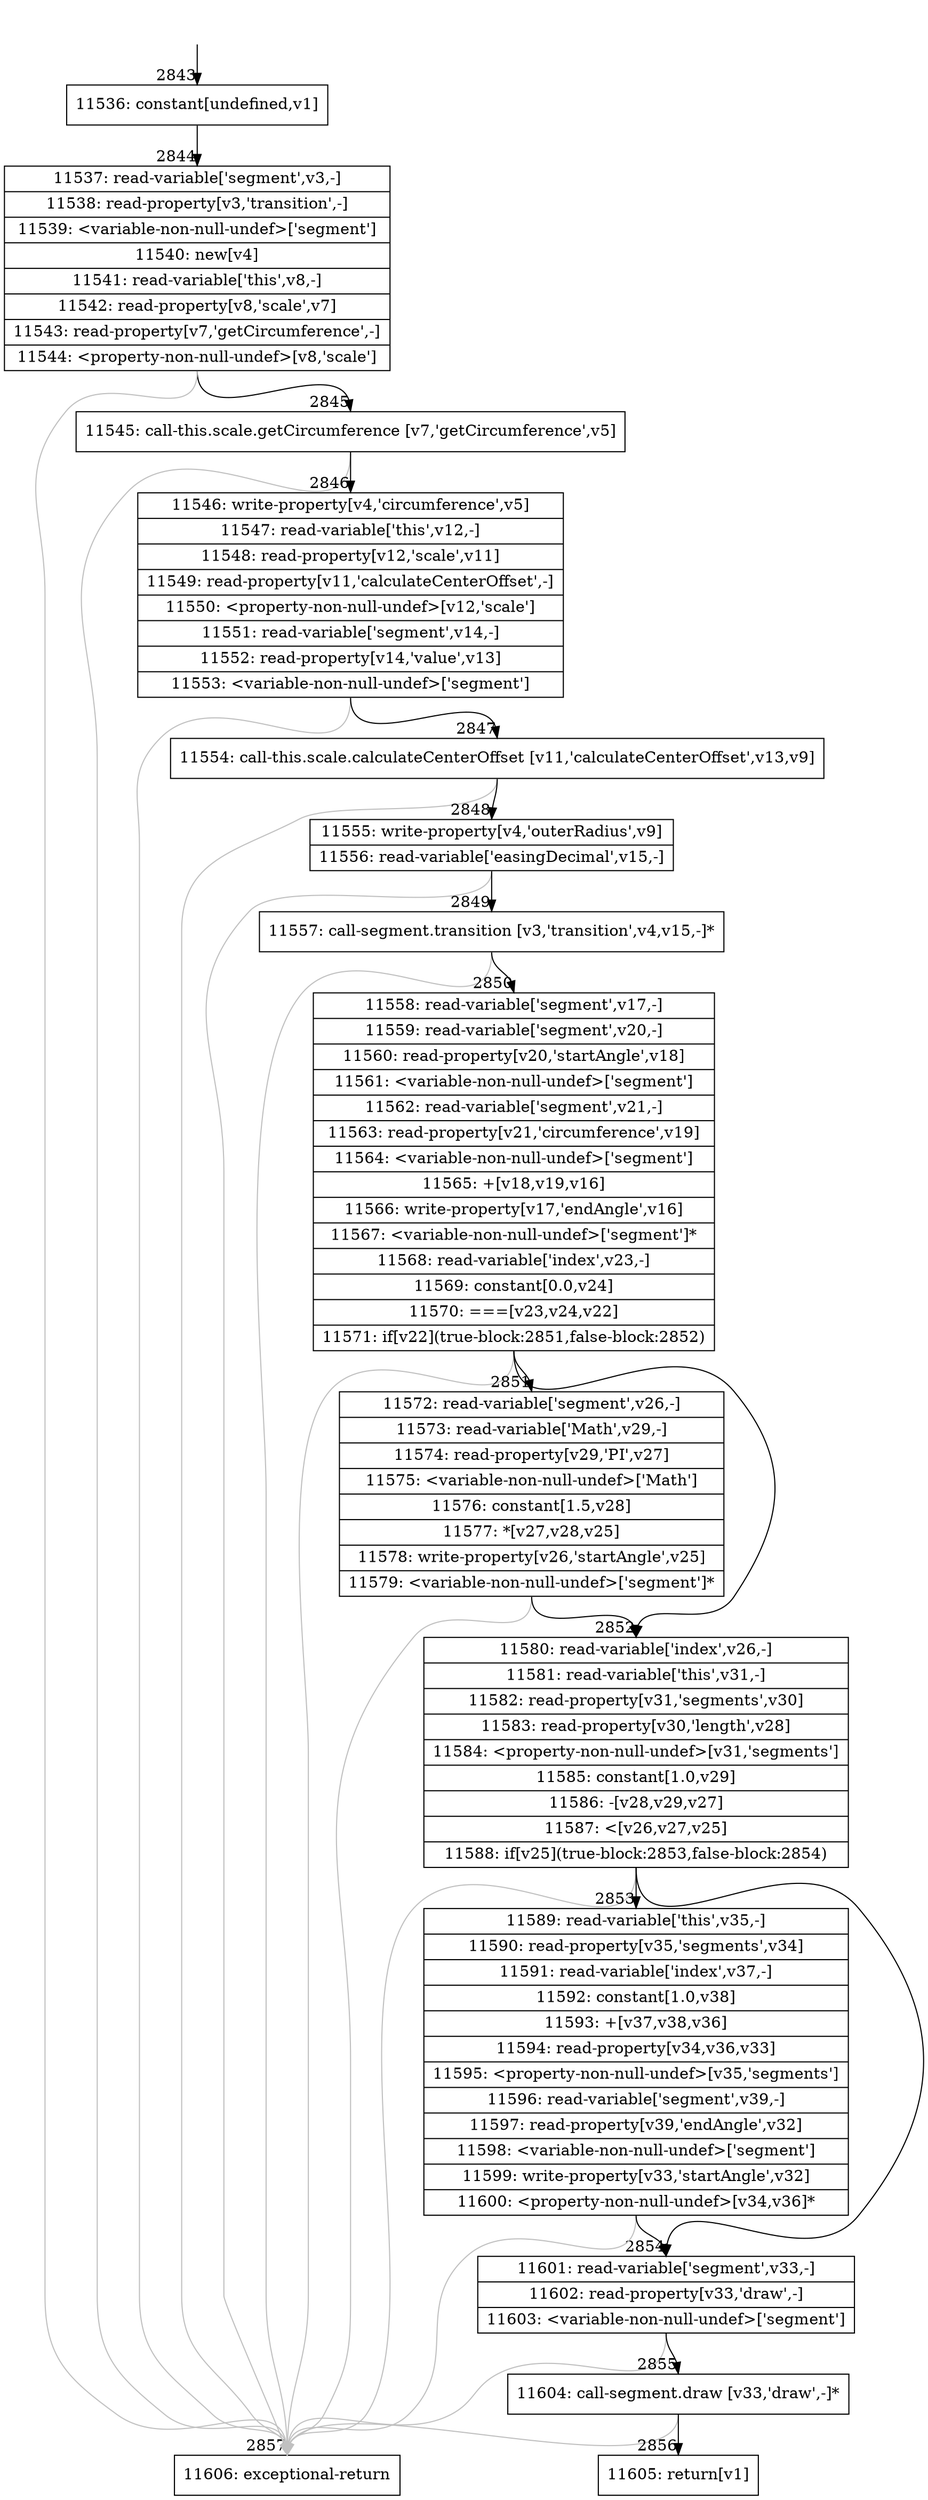 digraph {
rankdir="TD"
BB_entry270[shape=none,label=""];
BB_entry270 -> BB2843 [tailport=s, headport=n, headlabel="    2843"]
BB2843 [shape=record label="{11536: constant[undefined,v1]}" ] 
BB2843 -> BB2844 [tailport=s, headport=n, headlabel="      2844"]
BB2844 [shape=record label="{11537: read-variable['segment',v3,-]|11538: read-property[v3,'transition',-]|11539: \<variable-non-null-undef\>['segment']|11540: new[v4]|11541: read-variable['this',v8,-]|11542: read-property[v8,'scale',v7]|11543: read-property[v7,'getCircumference',-]|11544: \<property-non-null-undef\>[v8,'scale']}" ] 
BB2844 -> BB2845 [tailport=s, headport=n, headlabel="      2845"]
BB2844 -> BB2857 [tailport=s, headport=n, color=gray, headlabel="      2857"]
BB2845 [shape=record label="{11545: call-this.scale.getCircumference [v7,'getCircumference',v5]}" ] 
BB2845 -> BB2846 [tailport=s, headport=n, headlabel="      2846"]
BB2845 -> BB2857 [tailport=s, headport=n, color=gray]
BB2846 [shape=record label="{11546: write-property[v4,'circumference',v5]|11547: read-variable['this',v12,-]|11548: read-property[v12,'scale',v11]|11549: read-property[v11,'calculateCenterOffset',-]|11550: \<property-non-null-undef\>[v12,'scale']|11551: read-variable['segment',v14,-]|11552: read-property[v14,'value',v13]|11553: \<variable-non-null-undef\>['segment']}" ] 
BB2846 -> BB2847 [tailport=s, headport=n, headlabel="      2847"]
BB2846 -> BB2857 [tailport=s, headport=n, color=gray]
BB2847 [shape=record label="{11554: call-this.scale.calculateCenterOffset [v11,'calculateCenterOffset',v13,v9]}" ] 
BB2847 -> BB2848 [tailport=s, headport=n, headlabel="      2848"]
BB2847 -> BB2857 [tailport=s, headport=n, color=gray]
BB2848 [shape=record label="{11555: write-property[v4,'outerRadius',v9]|11556: read-variable['easingDecimal',v15,-]}" ] 
BB2848 -> BB2849 [tailport=s, headport=n, headlabel="      2849"]
BB2848 -> BB2857 [tailport=s, headport=n, color=gray]
BB2849 [shape=record label="{11557: call-segment.transition [v3,'transition',v4,v15,-]*}" ] 
BB2849 -> BB2850 [tailport=s, headport=n, headlabel="      2850"]
BB2849 -> BB2857 [tailport=s, headport=n, color=gray]
BB2850 [shape=record label="{11558: read-variable['segment',v17,-]|11559: read-variable['segment',v20,-]|11560: read-property[v20,'startAngle',v18]|11561: \<variable-non-null-undef\>['segment']|11562: read-variable['segment',v21,-]|11563: read-property[v21,'circumference',v19]|11564: \<variable-non-null-undef\>['segment']|11565: +[v18,v19,v16]|11566: write-property[v17,'endAngle',v16]|11567: \<variable-non-null-undef\>['segment']*|11568: read-variable['index',v23,-]|11569: constant[0.0,v24]|11570: ===[v23,v24,v22]|11571: if[v22](true-block:2851,false-block:2852)}" ] 
BB2850 -> BB2851 [tailport=s, headport=n, headlabel="      2851"]
BB2850 -> BB2852 [tailport=s, headport=n, headlabel="      2852"]
BB2850 -> BB2857 [tailport=s, headport=n, color=gray]
BB2851 [shape=record label="{11572: read-variable['segment',v26,-]|11573: read-variable['Math',v29,-]|11574: read-property[v29,'PI',v27]|11575: \<variable-non-null-undef\>['Math']|11576: constant[1.5,v28]|11577: *[v27,v28,v25]|11578: write-property[v26,'startAngle',v25]|11579: \<variable-non-null-undef\>['segment']*}" ] 
BB2851 -> BB2852 [tailport=s, headport=n]
BB2851 -> BB2857 [tailport=s, headport=n, color=gray]
BB2852 [shape=record label="{11580: read-variable['index',v26,-]|11581: read-variable['this',v31,-]|11582: read-property[v31,'segments',v30]|11583: read-property[v30,'length',v28]|11584: \<property-non-null-undef\>[v31,'segments']|11585: constant[1.0,v29]|11586: -[v28,v29,v27]|11587: \<[v26,v27,v25]|11588: if[v25](true-block:2853,false-block:2854)}" ] 
BB2852 -> BB2853 [tailport=s, headport=n, headlabel="      2853"]
BB2852 -> BB2854 [tailport=s, headport=n, headlabel="      2854"]
BB2852 -> BB2857 [tailport=s, headport=n, color=gray]
BB2853 [shape=record label="{11589: read-variable['this',v35,-]|11590: read-property[v35,'segments',v34]|11591: read-variable['index',v37,-]|11592: constant[1.0,v38]|11593: +[v37,v38,v36]|11594: read-property[v34,v36,v33]|11595: \<property-non-null-undef\>[v35,'segments']|11596: read-variable['segment',v39,-]|11597: read-property[v39,'endAngle',v32]|11598: \<variable-non-null-undef\>['segment']|11599: write-property[v33,'startAngle',v32]|11600: \<property-non-null-undef\>[v34,v36]*}" ] 
BB2853 -> BB2854 [tailport=s, headport=n]
BB2853 -> BB2857 [tailport=s, headport=n, color=gray]
BB2854 [shape=record label="{11601: read-variable['segment',v33,-]|11602: read-property[v33,'draw',-]|11603: \<variable-non-null-undef\>['segment']}" ] 
BB2854 -> BB2855 [tailport=s, headport=n, headlabel="      2855"]
BB2854 -> BB2857 [tailport=s, headport=n, color=gray]
BB2855 [shape=record label="{11604: call-segment.draw [v33,'draw',-]*}" ] 
BB2855 -> BB2856 [tailport=s, headport=n, headlabel="      2856"]
BB2855 -> BB2857 [tailport=s, headport=n, color=gray]
BB2856 [shape=record label="{11605: return[v1]}" ] 
BB2857 [shape=record label="{11606: exceptional-return}" ] 
//#$~ 3128
}
